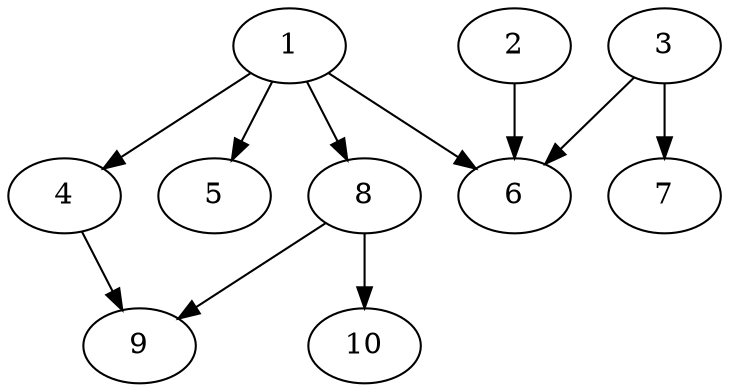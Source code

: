 // DAG automatically generated by daggen at Thu Oct  3 13:58:05 2019
// ./daggen --dot -n 10 --ccr 0.5 --fat 0.7 --regular 0.5 --density 0.7 --mindata 5242880 --maxdata 52428800 
digraph G {
  1 [size="60069888", alpha="0.13", expect_size="30034944"] 
  1 -> 4 [size ="30034944"]
  1 -> 5 [size ="30034944"]
  1 -> 6 [size ="30034944"]
  1 -> 8 [size ="30034944"]
  2 [size="30695424", alpha="0.07", expect_size="15347712"] 
  2 -> 6 [size ="15347712"]
  3 [size="84224000", alpha="0.19", expect_size="42112000"] 
  3 -> 6 [size ="42112000"]
  3 -> 7 [size ="42112000"]
  4 [size="24936448", alpha="0.02", expect_size="12468224"] 
  4 -> 9 [size ="12468224"]
  5 [size="103380992", alpha="0.15", expect_size="51690496"] 
  6 [size="12945408", alpha="0.09", expect_size="6472704"] 
  7 [size="50329600", alpha="0.19", expect_size="25164800"] 
  8 [size="35764224", alpha="0.13", expect_size="17882112"] 
  8 -> 9 [size ="17882112"]
  8 -> 10 [size ="17882112"]
  9 [size="93050880", alpha="0.11", expect_size="46525440"] 
  10 [size="13012992", alpha="0.03", expect_size="6506496"] 
}
